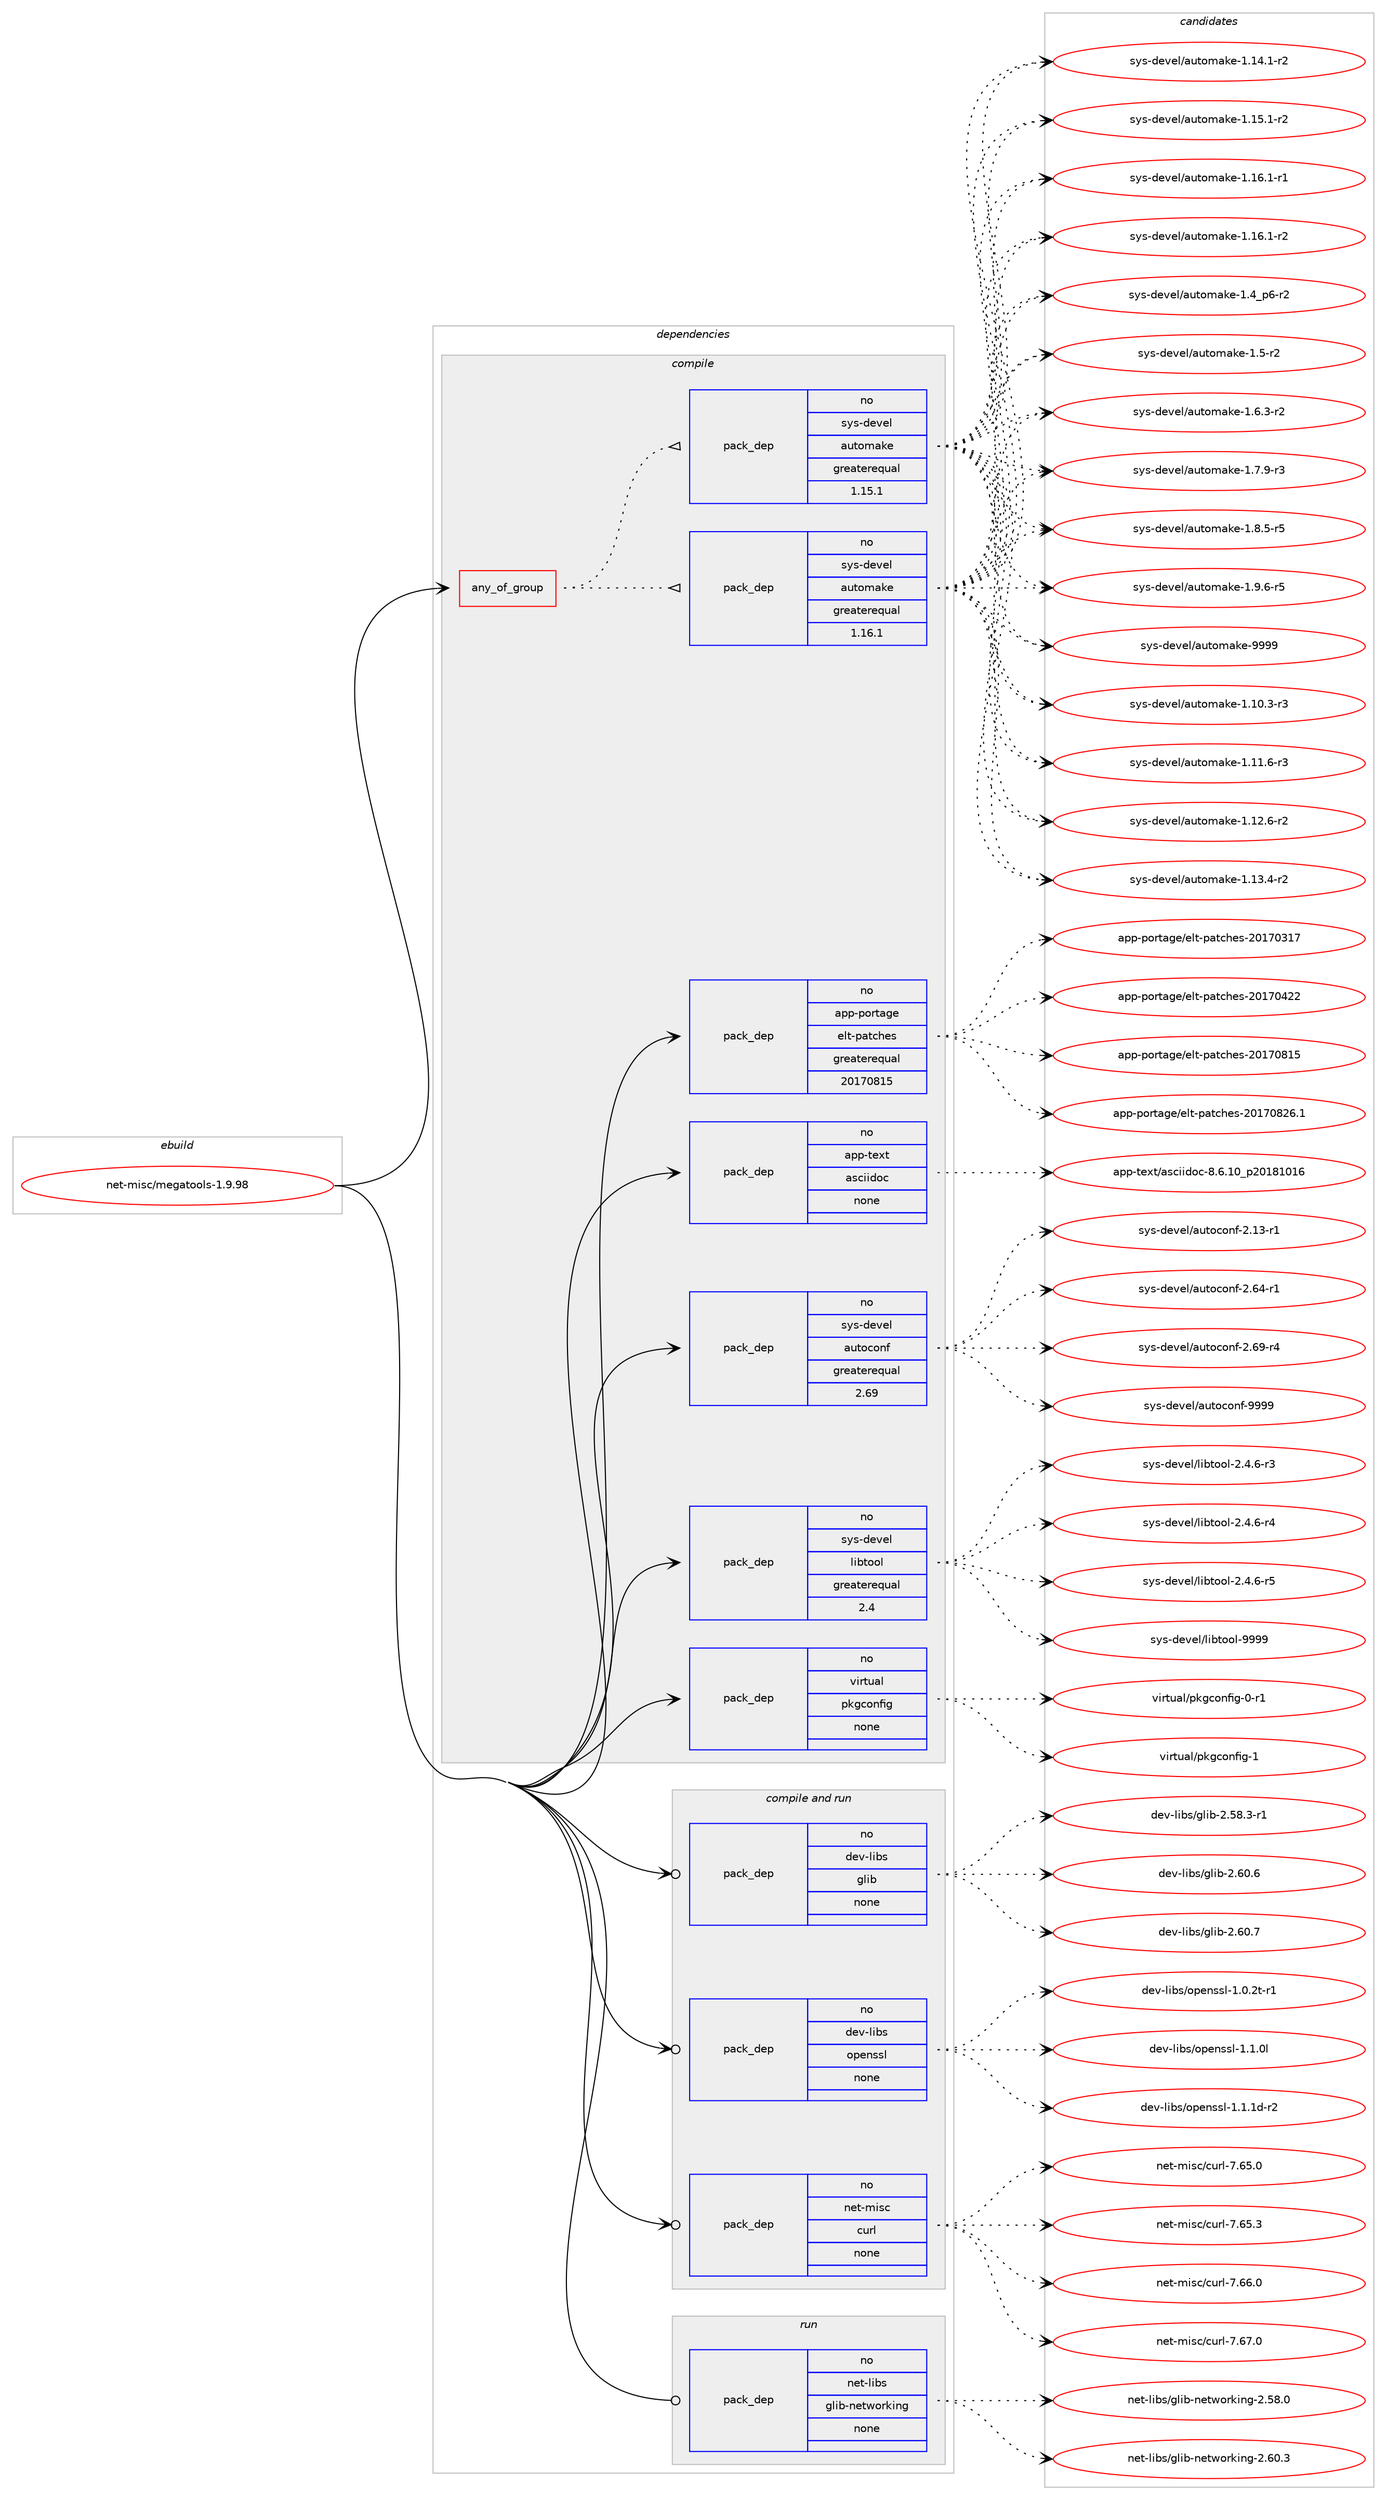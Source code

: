 digraph prolog {

# *************
# Graph options
# *************

newrank=true;
concentrate=true;
compound=true;
graph [rankdir=LR,fontname=Helvetica,fontsize=10,ranksep=1.5];#, ranksep=2.5, nodesep=0.2];
edge  [arrowhead=vee];
node  [fontname=Helvetica,fontsize=10];

# **********
# The ebuild
# **********

subgraph cluster_leftcol {
color=gray;
rank=same;
label=<<i>ebuild</i>>;
id [label="net-misc/megatools-1.9.98", color=red, width=4, href="../net-misc/megatools-1.9.98.svg"];
}

# ****************
# The dependencies
# ****************

subgraph cluster_midcol {
color=gray;
label=<<i>dependencies</i>>;
subgraph cluster_compile {
fillcolor="#eeeeee";
style=filled;
label=<<i>compile</i>>;
subgraph any14166 {
dependency834143 [label=<<TABLE BORDER="0" CELLBORDER="1" CELLSPACING="0" CELLPADDING="4"><TR><TD CELLPADDING="10">any_of_group</TD></TR></TABLE>>, shape=none, color=red];subgraph pack616066 {
dependency834144 [label=<<TABLE BORDER="0" CELLBORDER="1" CELLSPACING="0" CELLPADDING="4" WIDTH="220"><TR><TD ROWSPAN="6" CELLPADDING="30">pack_dep</TD></TR><TR><TD WIDTH="110">no</TD></TR><TR><TD>sys-devel</TD></TR><TR><TD>automake</TD></TR><TR><TD>greaterequal</TD></TR><TR><TD>1.16.1</TD></TR></TABLE>>, shape=none, color=blue];
}
dependency834143:e -> dependency834144:w [weight=20,style="dotted",arrowhead="oinv"];
subgraph pack616067 {
dependency834145 [label=<<TABLE BORDER="0" CELLBORDER="1" CELLSPACING="0" CELLPADDING="4" WIDTH="220"><TR><TD ROWSPAN="6" CELLPADDING="30">pack_dep</TD></TR><TR><TD WIDTH="110">no</TD></TR><TR><TD>sys-devel</TD></TR><TR><TD>automake</TD></TR><TR><TD>greaterequal</TD></TR><TR><TD>1.15.1</TD></TR></TABLE>>, shape=none, color=blue];
}
dependency834143:e -> dependency834145:w [weight=20,style="dotted",arrowhead="oinv"];
}
id:e -> dependency834143:w [weight=20,style="solid",arrowhead="vee"];
subgraph pack616068 {
dependency834146 [label=<<TABLE BORDER="0" CELLBORDER="1" CELLSPACING="0" CELLPADDING="4" WIDTH="220"><TR><TD ROWSPAN="6" CELLPADDING="30">pack_dep</TD></TR><TR><TD WIDTH="110">no</TD></TR><TR><TD>app-portage</TD></TR><TR><TD>elt-patches</TD></TR><TR><TD>greaterequal</TD></TR><TR><TD>20170815</TD></TR></TABLE>>, shape=none, color=blue];
}
id:e -> dependency834146:w [weight=20,style="solid",arrowhead="vee"];
subgraph pack616069 {
dependency834147 [label=<<TABLE BORDER="0" CELLBORDER="1" CELLSPACING="0" CELLPADDING="4" WIDTH="220"><TR><TD ROWSPAN="6" CELLPADDING="30">pack_dep</TD></TR><TR><TD WIDTH="110">no</TD></TR><TR><TD>app-text</TD></TR><TR><TD>asciidoc</TD></TR><TR><TD>none</TD></TR><TR><TD></TD></TR></TABLE>>, shape=none, color=blue];
}
id:e -> dependency834147:w [weight=20,style="solid",arrowhead="vee"];
subgraph pack616070 {
dependency834148 [label=<<TABLE BORDER="0" CELLBORDER="1" CELLSPACING="0" CELLPADDING="4" WIDTH="220"><TR><TD ROWSPAN="6" CELLPADDING="30">pack_dep</TD></TR><TR><TD WIDTH="110">no</TD></TR><TR><TD>sys-devel</TD></TR><TR><TD>autoconf</TD></TR><TR><TD>greaterequal</TD></TR><TR><TD>2.69</TD></TR></TABLE>>, shape=none, color=blue];
}
id:e -> dependency834148:w [weight=20,style="solid",arrowhead="vee"];
subgraph pack616071 {
dependency834149 [label=<<TABLE BORDER="0" CELLBORDER="1" CELLSPACING="0" CELLPADDING="4" WIDTH="220"><TR><TD ROWSPAN="6" CELLPADDING="30">pack_dep</TD></TR><TR><TD WIDTH="110">no</TD></TR><TR><TD>sys-devel</TD></TR><TR><TD>libtool</TD></TR><TR><TD>greaterequal</TD></TR><TR><TD>2.4</TD></TR></TABLE>>, shape=none, color=blue];
}
id:e -> dependency834149:w [weight=20,style="solid",arrowhead="vee"];
subgraph pack616072 {
dependency834150 [label=<<TABLE BORDER="0" CELLBORDER="1" CELLSPACING="0" CELLPADDING="4" WIDTH="220"><TR><TD ROWSPAN="6" CELLPADDING="30">pack_dep</TD></TR><TR><TD WIDTH="110">no</TD></TR><TR><TD>virtual</TD></TR><TR><TD>pkgconfig</TD></TR><TR><TD>none</TD></TR><TR><TD></TD></TR></TABLE>>, shape=none, color=blue];
}
id:e -> dependency834150:w [weight=20,style="solid",arrowhead="vee"];
}
subgraph cluster_compileandrun {
fillcolor="#eeeeee";
style=filled;
label=<<i>compile and run</i>>;
subgraph pack616073 {
dependency834151 [label=<<TABLE BORDER="0" CELLBORDER="1" CELLSPACING="0" CELLPADDING="4" WIDTH="220"><TR><TD ROWSPAN="6" CELLPADDING="30">pack_dep</TD></TR><TR><TD WIDTH="110">no</TD></TR><TR><TD>dev-libs</TD></TR><TR><TD>glib</TD></TR><TR><TD>none</TD></TR><TR><TD></TD></TR></TABLE>>, shape=none, color=blue];
}
id:e -> dependency834151:w [weight=20,style="solid",arrowhead="odotvee"];
subgraph pack616074 {
dependency834152 [label=<<TABLE BORDER="0" CELLBORDER="1" CELLSPACING="0" CELLPADDING="4" WIDTH="220"><TR><TD ROWSPAN="6" CELLPADDING="30">pack_dep</TD></TR><TR><TD WIDTH="110">no</TD></TR><TR><TD>dev-libs</TD></TR><TR><TD>openssl</TD></TR><TR><TD>none</TD></TR><TR><TD></TD></TR></TABLE>>, shape=none, color=blue];
}
id:e -> dependency834152:w [weight=20,style="solid",arrowhead="odotvee"];
subgraph pack616075 {
dependency834153 [label=<<TABLE BORDER="0" CELLBORDER="1" CELLSPACING="0" CELLPADDING="4" WIDTH="220"><TR><TD ROWSPAN="6" CELLPADDING="30">pack_dep</TD></TR><TR><TD WIDTH="110">no</TD></TR><TR><TD>net-misc</TD></TR><TR><TD>curl</TD></TR><TR><TD>none</TD></TR><TR><TD></TD></TR></TABLE>>, shape=none, color=blue];
}
id:e -> dependency834153:w [weight=20,style="solid",arrowhead="odotvee"];
}
subgraph cluster_run {
fillcolor="#eeeeee";
style=filled;
label=<<i>run</i>>;
subgraph pack616076 {
dependency834154 [label=<<TABLE BORDER="0" CELLBORDER="1" CELLSPACING="0" CELLPADDING="4" WIDTH="220"><TR><TD ROWSPAN="6" CELLPADDING="30">pack_dep</TD></TR><TR><TD WIDTH="110">no</TD></TR><TR><TD>net-libs</TD></TR><TR><TD>glib-networking</TD></TR><TR><TD>none</TD></TR><TR><TD></TD></TR></TABLE>>, shape=none, color=blue];
}
id:e -> dependency834154:w [weight=20,style="solid",arrowhead="odot"];
}
}

# **************
# The candidates
# **************

subgraph cluster_choices {
rank=same;
color=gray;
label=<<i>candidates</i>>;

subgraph choice616066 {
color=black;
nodesep=1;
choice11512111545100101118101108479711711611110997107101454946494846514511451 [label="sys-devel/automake-1.10.3-r3", color=red, width=4,href="../sys-devel/automake-1.10.3-r3.svg"];
choice11512111545100101118101108479711711611110997107101454946494946544511451 [label="sys-devel/automake-1.11.6-r3", color=red, width=4,href="../sys-devel/automake-1.11.6-r3.svg"];
choice11512111545100101118101108479711711611110997107101454946495046544511450 [label="sys-devel/automake-1.12.6-r2", color=red, width=4,href="../sys-devel/automake-1.12.6-r2.svg"];
choice11512111545100101118101108479711711611110997107101454946495146524511450 [label="sys-devel/automake-1.13.4-r2", color=red, width=4,href="../sys-devel/automake-1.13.4-r2.svg"];
choice11512111545100101118101108479711711611110997107101454946495246494511450 [label="sys-devel/automake-1.14.1-r2", color=red, width=4,href="../sys-devel/automake-1.14.1-r2.svg"];
choice11512111545100101118101108479711711611110997107101454946495346494511450 [label="sys-devel/automake-1.15.1-r2", color=red, width=4,href="../sys-devel/automake-1.15.1-r2.svg"];
choice11512111545100101118101108479711711611110997107101454946495446494511449 [label="sys-devel/automake-1.16.1-r1", color=red, width=4,href="../sys-devel/automake-1.16.1-r1.svg"];
choice11512111545100101118101108479711711611110997107101454946495446494511450 [label="sys-devel/automake-1.16.1-r2", color=red, width=4,href="../sys-devel/automake-1.16.1-r2.svg"];
choice115121115451001011181011084797117116111109971071014549465295112544511450 [label="sys-devel/automake-1.4_p6-r2", color=red, width=4,href="../sys-devel/automake-1.4_p6-r2.svg"];
choice11512111545100101118101108479711711611110997107101454946534511450 [label="sys-devel/automake-1.5-r2", color=red, width=4,href="../sys-devel/automake-1.5-r2.svg"];
choice115121115451001011181011084797117116111109971071014549465446514511450 [label="sys-devel/automake-1.6.3-r2", color=red, width=4,href="../sys-devel/automake-1.6.3-r2.svg"];
choice115121115451001011181011084797117116111109971071014549465546574511451 [label="sys-devel/automake-1.7.9-r3", color=red, width=4,href="../sys-devel/automake-1.7.9-r3.svg"];
choice115121115451001011181011084797117116111109971071014549465646534511453 [label="sys-devel/automake-1.8.5-r5", color=red, width=4,href="../sys-devel/automake-1.8.5-r5.svg"];
choice115121115451001011181011084797117116111109971071014549465746544511453 [label="sys-devel/automake-1.9.6-r5", color=red, width=4,href="../sys-devel/automake-1.9.6-r5.svg"];
choice115121115451001011181011084797117116111109971071014557575757 [label="sys-devel/automake-9999", color=red, width=4,href="../sys-devel/automake-9999.svg"];
dependency834144:e -> choice11512111545100101118101108479711711611110997107101454946494846514511451:w [style=dotted,weight="100"];
dependency834144:e -> choice11512111545100101118101108479711711611110997107101454946494946544511451:w [style=dotted,weight="100"];
dependency834144:e -> choice11512111545100101118101108479711711611110997107101454946495046544511450:w [style=dotted,weight="100"];
dependency834144:e -> choice11512111545100101118101108479711711611110997107101454946495146524511450:w [style=dotted,weight="100"];
dependency834144:e -> choice11512111545100101118101108479711711611110997107101454946495246494511450:w [style=dotted,weight="100"];
dependency834144:e -> choice11512111545100101118101108479711711611110997107101454946495346494511450:w [style=dotted,weight="100"];
dependency834144:e -> choice11512111545100101118101108479711711611110997107101454946495446494511449:w [style=dotted,weight="100"];
dependency834144:e -> choice11512111545100101118101108479711711611110997107101454946495446494511450:w [style=dotted,weight="100"];
dependency834144:e -> choice115121115451001011181011084797117116111109971071014549465295112544511450:w [style=dotted,weight="100"];
dependency834144:e -> choice11512111545100101118101108479711711611110997107101454946534511450:w [style=dotted,weight="100"];
dependency834144:e -> choice115121115451001011181011084797117116111109971071014549465446514511450:w [style=dotted,weight="100"];
dependency834144:e -> choice115121115451001011181011084797117116111109971071014549465546574511451:w [style=dotted,weight="100"];
dependency834144:e -> choice115121115451001011181011084797117116111109971071014549465646534511453:w [style=dotted,weight="100"];
dependency834144:e -> choice115121115451001011181011084797117116111109971071014549465746544511453:w [style=dotted,weight="100"];
dependency834144:e -> choice115121115451001011181011084797117116111109971071014557575757:w [style=dotted,weight="100"];
}
subgraph choice616067 {
color=black;
nodesep=1;
choice11512111545100101118101108479711711611110997107101454946494846514511451 [label="sys-devel/automake-1.10.3-r3", color=red, width=4,href="../sys-devel/automake-1.10.3-r3.svg"];
choice11512111545100101118101108479711711611110997107101454946494946544511451 [label="sys-devel/automake-1.11.6-r3", color=red, width=4,href="../sys-devel/automake-1.11.6-r3.svg"];
choice11512111545100101118101108479711711611110997107101454946495046544511450 [label="sys-devel/automake-1.12.6-r2", color=red, width=4,href="../sys-devel/automake-1.12.6-r2.svg"];
choice11512111545100101118101108479711711611110997107101454946495146524511450 [label="sys-devel/automake-1.13.4-r2", color=red, width=4,href="../sys-devel/automake-1.13.4-r2.svg"];
choice11512111545100101118101108479711711611110997107101454946495246494511450 [label="sys-devel/automake-1.14.1-r2", color=red, width=4,href="../sys-devel/automake-1.14.1-r2.svg"];
choice11512111545100101118101108479711711611110997107101454946495346494511450 [label="sys-devel/automake-1.15.1-r2", color=red, width=4,href="../sys-devel/automake-1.15.1-r2.svg"];
choice11512111545100101118101108479711711611110997107101454946495446494511449 [label="sys-devel/automake-1.16.1-r1", color=red, width=4,href="../sys-devel/automake-1.16.1-r1.svg"];
choice11512111545100101118101108479711711611110997107101454946495446494511450 [label="sys-devel/automake-1.16.1-r2", color=red, width=4,href="../sys-devel/automake-1.16.1-r2.svg"];
choice115121115451001011181011084797117116111109971071014549465295112544511450 [label="sys-devel/automake-1.4_p6-r2", color=red, width=4,href="../sys-devel/automake-1.4_p6-r2.svg"];
choice11512111545100101118101108479711711611110997107101454946534511450 [label="sys-devel/automake-1.5-r2", color=red, width=4,href="../sys-devel/automake-1.5-r2.svg"];
choice115121115451001011181011084797117116111109971071014549465446514511450 [label="sys-devel/automake-1.6.3-r2", color=red, width=4,href="../sys-devel/automake-1.6.3-r2.svg"];
choice115121115451001011181011084797117116111109971071014549465546574511451 [label="sys-devel/automake-1.7.9-r3", color=red, width=4,href="../sys-devel/automake-1.7.9-r3.svg"];
choice115121115451001011181011084797117116111109971071014549465646534511453 [label="sys-devel/automake-1.8.5-r5", color=red, width=4,href="../sys-devel/automake-1.8.5-r5.svg"];
choice115121115451001011181011084797117116111109971071014549465746544511453 [label="sys-devel/automake-1.9.6-r5", color=red, width=4,href="../sys-devel/automake-1.9.6-r5.svg"];
choice115121115451001011181011084797117116111109971071014557575757 [label="sys-devel/automake-9999", color=red, width=4,href="../sys-devel/automake-9999.svg"];
dependency834145:e -> choice11512111545100101118101108479711711611110997107101454946494846514511451:w [style=dotted,weight="100"];
dependency834145:e -> choice11512111545100101118101108479711711611110997107101454946494946544511451:w [style=dotted,weight="100"];
dependency834145:e -> choice11512111545100101118101108479711711611110997107101454946495046544511450:w [style=dotted,weight="100"];
dependency834145:e -> choice11512111545100101118101108479711711611110997107101454946495146524511450:w [style=dotted,weight="100"];
dependency834145:e -> choice11512111545100101118101108479711711611110997107101454946495246494511450:w [style=dotted,weight="100"];
dependency834145:e -> choice11512111545100101118101108479711711611110997107101454946495346494511450:w [style=dotted,weight="100"];
dependency834145:e -> choice11512111545100101118101108479711711611110997107101454946495446494511449:w [style=dotted,weight="100"];
dependency834145:e -> choice11512111545100101118101108479711711611110997107101454946495446494511450:w [style=dotted,weight="100"];
dependency834145:e -> choice115121115451001011181011084797117116111109971071014549465295112544511450:w [style=dotted,weight="100"];
dependency834145:e -> choice11512111545100101118101108479711711611110997107101454946534511450:w [style=dotted,weight="100"];
dependency834145:e -> choice115121115451001011181011084797117116111109971071014549465446514511450:w [style=dotted,weight="100"];
dependency834145:e -> choice115121115451001011181011084797117116111109971071014549465546574511451:w [style=dotted,weight="100"];
dependency834145:e -> choice115121115451001011181011084797117116111109971071014549465646534511453:w [style=dotted,weight="100"];
dependency834145:e -> choice115121115451001011181011084797117116111109971071014549465746544511453:w [style=dotted,weight="100"];
dependency834145:e -> choice115121115451001011181011084797117116111109971071014557575757:w [style=dotted,weight="100"];
}
subgraph choice616068 {
color=black;
nodesep=1;
choice97112112451121111141169710310147101108116451129711699104101115455048495548514955 [label="app-portage/elt-patches-20170317", color=red, width=4,href="../app-portage/elt-patches-20170317.svg"];
choice97112112451121111141169710310147101108116451129711699104101115455048495548525050 [label="app-portage/elt-patches-20170422", color=red, width=4,href="../app-portage/elt-patches-20170422.svg"];
choice97112112451121111141169710310147101108116451129711699104101115455048495548564953 [label="app-portage/elt-patches-20170815", color=red, width=4,href="../app-portage/elt-patches-20170815.svg"];
choice971121124511211111411697103101471011081164511297116991041011154550484955485650544649 [label="app-portage/elt-patches-20170826.1", color=red, width=4,href="../app-portage/elt-patches-20170826.1.svg"];
dependency834146:e -> choice97112112451121111141169710310147101108116451129711699104101115455048495548514955:w [style=dotted,weight="100"];
dependency834146:e -> choice97112112451121111141169710310147101108116451129711699104101115455048495548525050:w [style=dotted,weight="100"];
dependency834146:e -> choice97112112451121111141169710310147101108116451129711699104101115455048495548564953:w [style=dotted,weight="100"];
dependency834146:e -> choice971121124511211111411697103101471011081164511297116991041011154550484955485650544649:w [style=dotted,weight="100"];
}
subgraph choice616069 {
color=black;
nodesep=1;
choice97112112451161011201164797115991051051001119945564654464948951125048495649484954 [label="app-text/asciidoc-8.6.10_p20181016", color=red, width=4,href="../app-text/asciidoc-8.6.10_p20181016.svg"];
dependency834147:e -> choice97112112451161011201164797115991051051001119945564654464948951125048495649484954:w [style=dotted,weight="100"];
}
subgraph choice616070 {
color=black;
nodesep=1;
choice1151211154510010111810110847971171161119911111010245504649514511449 [label="sys-devel/autoconf-2.13-r1", color=red, width=4,href="../sys-devel/autoconf-2.13-r1.svg"];
choice1151211154510010111810110847971171161119911111010245504654524511449 [label="sys-devel/autoconf-2.64-r1", color=red, width=4,href="../sys-devel/autoconf-2.64-r1.svg"];
choice1151211154510010111810110847971171161119911111010245504654574511452 [label="sys-devel/autoconf-2.69-r4", color=red, width=4,href="../sys-devel/autoconf-2.69-r4.svg"];
choice115121115451001011181011084797117116111991111101024557575757 [label="sys-devel/autoconf-9999", color=red, width=4,href="../sys-devel/autoconf-9999.svg"];
dependency834148:e -> choice1151211154510010111810110847971171161119911111010245504649514511449:w [style=dotted,weight="100"];
dependency834148:e -> choice1151211154510010111810110847971171161119911111010245504654524511449:w [style=dotted,weight="100"];
dependency834148:e -> choice1151211154510010111810110847971171161119911111010245504654574511452:w [style=dotted,weight="100"];
dependency834148:e -> choice115121115451001011181011084797117116111991111101024557575757:w [style=dotted,weight="100"];
}
subgraph choice616071 {
color=black;
nodesep=1;
choice1151211154510010111810110847108105981161111111084550465246544511451 [label="sys-devel/libtool-2.4.6-r3", color=red, width=4,href="../sys-devel/libtool-2.4.6-r3.svg"];
choice1151211154510010111810110847108105981161111111084550465246544511452 [label="sys-devel/libtool-2.4.6-r4", color=red, width=4,href="../sys-devel/libtool-2.4.6-r4.svg"];
choice1151211154510010111810110847108105981161111111084550465246544511453 [label="sys-devel/libtool-2.4.6-r5", color=red, width=4,href="../sys-devel/libtool-2.4.6-r5.svg"];
choice1151211154510010111810110847108105981161111111084557575757 [label="sys-devel/libtool-9999", color=red, width=4,href="../sys-devel/libtool-9999.svg"];
dependency834149:e -> choice1151211154510010111810110847108105981161111111084550465246544511451:w [style=dotted,weight="100"];
dependency834149:e -> choice1151211154510010111810110847108105981161111111084550465246544511452:w [style=dotted,weight="100"];
dependency834149:e -> choice1151211154510010111810110847108105981161111111084550465246544511453:w [style=dotted,weight="100"];
dependency834149:e -> choice1151211154510010111810110847108105981161111111084557575757:w [style=dotted,weight="100"];
}
subgraph choice616072 {
color=black;
nodesep=1;
choice11810511411611797108471121071039911111010210510345484511449 [label="virtual/pkgconfig-0-r1", color=red, width=4,href="../virtual/pkgconfig-0-r1.svg"];
choice1181051141161179710847112107103991111101021051034549 [label="virtual/pkgconfig-1", color=red, width=4,href="../virtual/pkgconfig-1.svg"];
dependency834150:e -> choice11810511411611797108471121071039911111010210510345484511449:w [style=dotted,weight="100"];
dependency834150:e -> choice1181051141161179710847112107103991111101021051034549:w [style=dotted,weight="100"];
}
subgraph choice616073 {
color=black;
nodesep=1;
choice10010111845108105981154710310810598455046535646514511449 [label="dev-libs/glib-2.58.3-r1", color=red, width=4,href="../dev-libs/glib-2.58.3-r1.svg"];
choice1001011184510810598115471031081059845504654484654 [label="dev-libs/glib-2.60.6", color=red, width=4,href="../dev-libs/glib-2.60.6.svg"];
choice1001011184510810598115471031081059845504654484655 [label="dev-libs/glib-2.60.7", color=red, width=4,href="../dev-libs/glib-2.60.7.svg"];
dependency834151:e -> choice10010111845108105981154710310810598455046535646514511449:w [style=dotted,weight="100"];
dependency834151:e -> choice1001011184510810598115471031081059845504654484654:w [style=dotted,weight="100"];
dependency834151:e -> choice1001011184510810598115471031081059845504654484655:w [style=dotted,weight="100"];
}
subgraph choice616074 {
color=black;
nodesep=1;
choice1001011184510810598115471111121011101151151084549464846501164511449 [label="dev-libs/openssl-1.0.2t-r1", color=red, width=4,href="../dev-libs/openssl-1.0.2t-r1.svg"];
choice100101118451081059811547111112101110115115108454946494648108 [label="dev-libs/openssl-1.1.0l", color=red, width=4,href="../dev-libs/openssl-1.1.0l.svg"];
choice1001011184510810598115471111121011101151151084549464946491004511450 [label="dev-libs/openssl-1.1.1d-r2", color=red, width=4,href="../dev-libs/openssl-1.1.1d-r2.svg"];
dependency834152:e -> choice1001011184510810598115471111121011101151151084549464846501164511449:w [style=dotted,weight="100"];
dependency834152:e -> choice100101118451081059811547111112101110115115108454946494648108:w [style=dotted,weight="100"];
dependency834152:e -> choice1001011184510810598115471111121011101151151084549464946491004511450:w [style=dotted,weight="100"];
}
subgraph choice616075 {
color=black;
nodesep=1;
choice1101011164510910511599479911711410845554654534648 [label="net-misc/curl-7.65.0", color=red, width=4,href="../net-misc/curl-7.65.0.svg"];
choice1101011164510910511599479911711410845554654534651 [label="net-misc/curl-7.65.3", color=red, width=4,href="../net-misc/curl-7.65.3.svg"];
choice1101011164510910511599479911711410845554654544648 [label="net-misc/curl-7.66.0", color=red, width=4,href="../net-misc/curl-7.66.0.svg"];
choice1101011164510910511599479911711410845554654554648 [label="net-misc/curl-7.67.0", color=red, width=4,href="../net-misc/curl-7.67.0.svg"];
dependency834153:e -> choice1101011164510910511599479911711410845554654534648:w [style=dotted,weight="100"];
dependency834153:e -> choice1101011164510910511599479911711410845554654534651:w [style=dotted,weight="100"];
dependency834153:e -> choice1101011164510910511599479911711410845554654544648:w [style=dotted,weight="100"];
dependency834153:e -> choice1101011164510910511599479911711410845554654554648:w [style=dotted,weight="100"];
}
subgraph choice616076 {
color=black;
nodesep=1;
choice110101116451081059811547103108105984511010111611911111410710511010345504653564648 [label="net-libs/glib-networking-2.58.0", color=red, width=4,href="../net-libs/glib-networking-2.58.0.svg"];
choice110101116451081059811547103108105984511010111611911111410710511010345504654484651 [label="net-libs/glib-networking-2.60.3", color=red, width=4,href="../net-libs/glib-networking-2.60.3.svg"];
dependency834154:e -> choice110101116451081059811547103108105984511010111611911111410710511010345504653564648:w [style=dotted,weight="100"];
dependency834154:e -> choice110101116451081059811547103108105984511010111611911111410710511010345504654484651:w [style=dotted,weight="100"];
}
}

}
